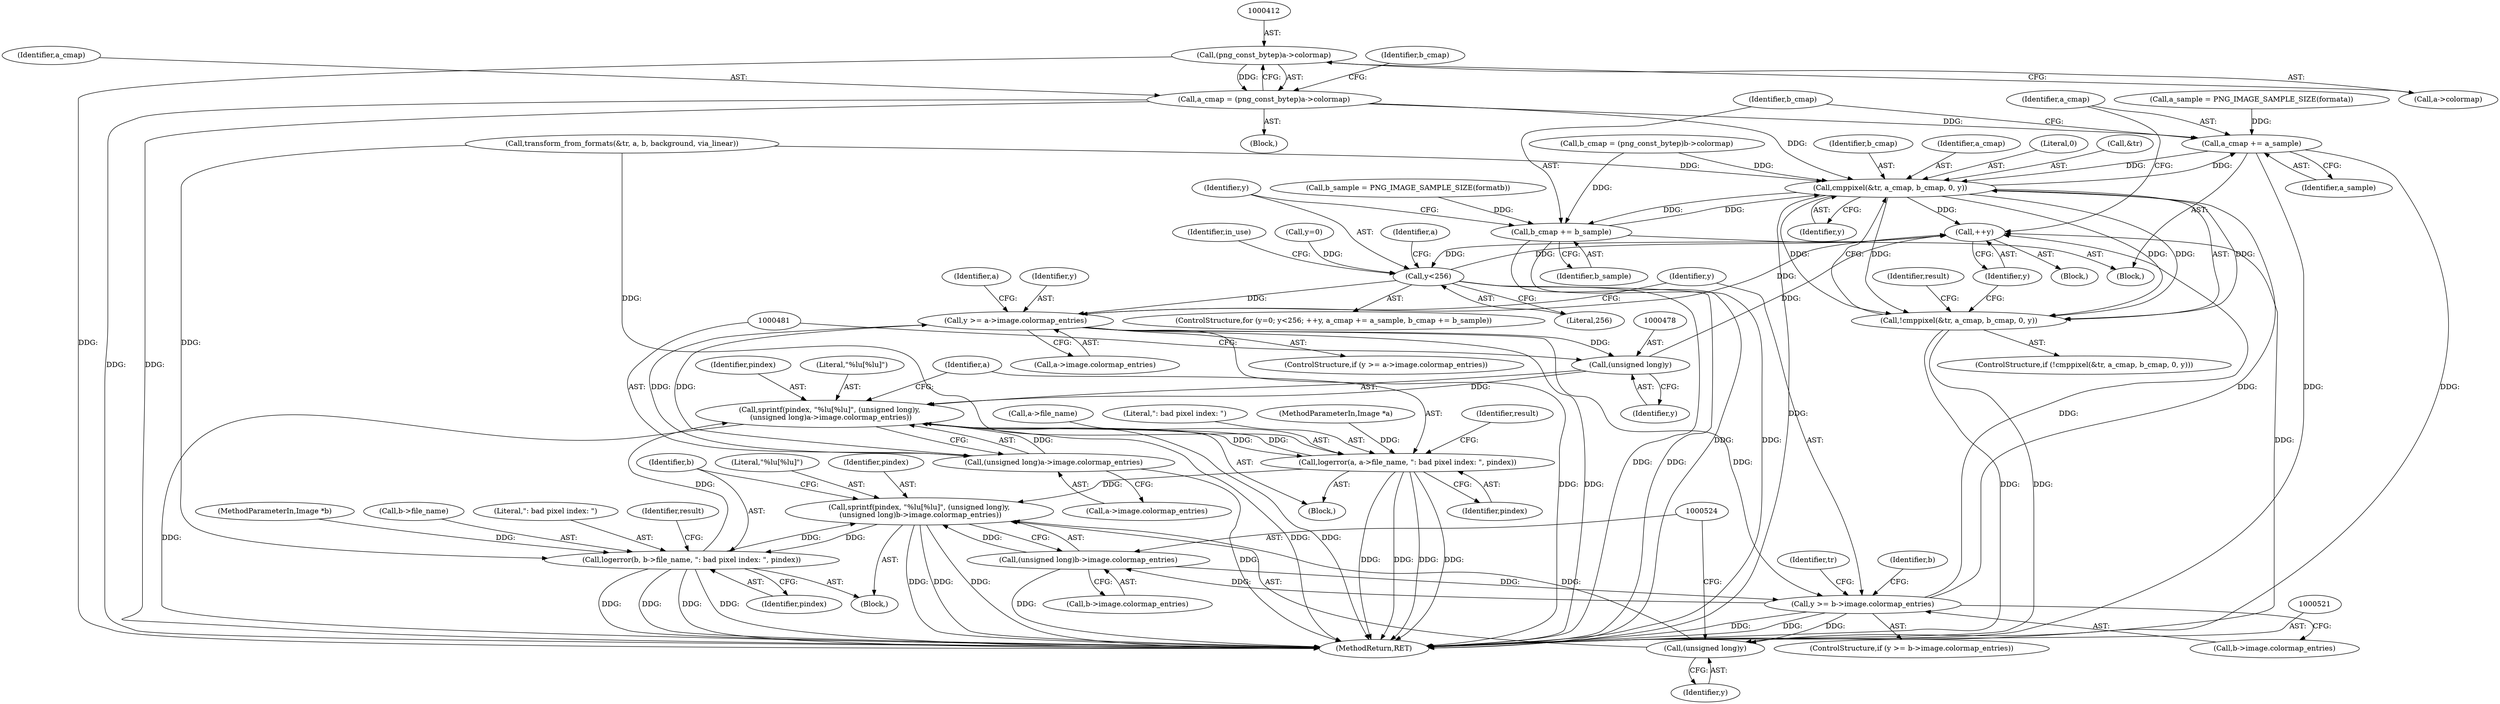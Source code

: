 digraph "0_Android_9d4853418ab2f754c2b63e091c29c5529b8b86ca_27@pointer" {
"1000411" [label="(Call,(png_const_bytep)a->colormap)"];
"1000409" [label="(Call,a_cmap = (png_const_bytep)a->colormap)"];
"1000444" [label="(Call,a_cmap += a_sample)"];
"1000543" [label="(Call,cmppixel(&tr, a_cmap, b_cmap, 0, y))"];
"1000441" [label="(Call,++y)"];
"1000437" [label="(Call,y<256)"];
"1000456" [label="(Call,y >= a->image.colormap_entries)"];
"1000477" [label="(Call,(unsigned long)y)"];
"1000474" [label="(Call,sprintf(pindex, \"%lu[%lu]\", (unsigned long)y,\n (unsigned long)a->image.colormap_entries))"];
"1000487" [label="(Call,logerror(a, a->file_name, \": bad pixel index: \", pindex))"];
"1000517" [label="(Call,sprintf(pindex, \"%lu[%lu]\", (unsigned long)y,\n (unsigned long)b->image.colormap_entries))"];
"1000530" [label="(Call,logerror(b, b->file_name, \": bad pixel index: \", pindex))"];
"1000480" [label="(Call,(unsigned long)a->image.colormap_entries)"];
"1000499" [label="(Call,y >= b->image.colormap_entries)"];
"1000520" [label="(Call,(unsigned long)y)"];
"1000523" [label="(Call,(unsigned long)b->image.colormap_entries)"];
"1000447" [label="(Call,b_cmap += b_sample)"];
"1000542" [label="(Call,!cmppixel(&tr, a_cmap, b_cmap, 0, y))"];
"1000541" [label="(ControlStructure,if (!cmppixel(&tr, a_cmap, b_cmap, 0, y)))"];
"1000517" [label="(Call,sprintf(pindex, \"%lu[%lu]\", (unsigned long)y,\n (unsigned long)b->image.colormap_entries))"];
"1000522" [label="(Identifier,y)"];
"1000442" [label="(Identifier,y)"];
"1000523" [label="(Call,(unsigned long)b->image.colormap_entries)"];
"1000551" [label="(Identifier,result)"];
"1000433" [label="(ControlStructure,for (y=0; y<256; ++y, a_cmap += a_sample, b_cmap += b_sample))"];
"1000445" [label="(Identifier,a_cmap)"];
"1000488" [label="(Identifier,a)"];
"1000411" [label="(Call,(png_const_bytep)a->colormap)"];
"1000475" [label="(Identifier,pindex)"];
"1000468" [label="(Identifier,a)"];
"1000141" [label="(MethodParameterIn,Image *b)"];
"1000492" [label="(Literal,\": bad pixel index: \")"];
"1000532" [label="(Call,b->file_name)"];
"1000456" [label="(Call,y >= a->image.colormap_entries)"];
"1000440" [label="(Block,)"];
"1000482" [label="(Call,a->image.colormap_entries)"];
"1000531" [label="(Identifier,b)"];
"1000443" [label="(Block,)"];
"1000439" [label="(Literal,256)"];
"1000413" [label="(Call,a->colormap)"];
"1000476" [label="(Literal,\"%lu[%lu]\")"];
"1000140" [label="(MethodParameterIn,Image *a)"];
"1000480" [label="(Call,(unsigned long)a->image.colormap_entries)"];
"1000447" [label="(Call,b_cmap += b_sample)"];
"1000434" [label="(Call,y=0)"];
"1000474" [label="(Call,sprintf(pindex, \"%lu[%lu]\", (unsigned long)y,\n (unsigned long)a->image.colormap_entries))"];
"1000410" [label="(Identifier,a_cmap)"];
"1000457" [label="(Identifier,y)"];
"1000247" [label="(Call,transform_from_formats(&tr, a, b, background, via_linear))"];
"1000544" [label="(Call,&tr)"];
"1000206" [label="(Call,a_sample = PNG_IMAGE_SAMPLE_SIZE(formata))"];
"1000446" [label="(Identifier,a_sample)"];
"1000549" [label="(Identifier,y)"];
"1000520" [label="(Call,(unsigned long)y)"];
"1000444" [label="(Call,a_cmap += a_sample)"];
"1000418" [label="(Identifier,b_cmap)"];
"1000487" [label="(Call,logerror(a, a->file_name, \": bad pixel index: \", pindex))"];
"1000417" [label="(Call,b_cmap = (png_const_bytep)b->colormap)"];
"1000438" [label="(Identifier,y)"];
"1000498" [label="(ControlStructure,if (y >= b->image.colormap_entries))"];
"1001128" [label="(MethodReturn,RET)"];
"1000543" [label="(Call,cmppixel(&tr, a_cmap, b_cmap, 0, y))"];
"1000530" [label="(Call,logerror(b, b->file_name, \": bad pixel index: \", pindex))"];
"1000511" [label="(Identifier,b)"];
"1000525" [label="(Call,b->image.colormap_entries)"];
"1000547" [label="(Identifier,b_cmap)"];
"1000500" [label="(Identifier,y)"];
"1000407" [label="(Block,)"];
"1000479" [label="(Identifier,y)"];
"1000455" [label="(ControlStructure,if (y >= a->image.colormap_entries))"];
"1000495" [label="(Identifier,result)"];
"1000477" [label="(Call,(unsigned long)y)"];
"1000519" [label="(Literal,\"%lu[%lu]\")"];
"1000545" [label="(Identifier,tr)"];
"1000556" [label="(Identifier,a)"];
"1000449" [label="(Identifier,b_sample)"];
"1000518" [label="(Identifier,pindex)"];
"1000211" [label="(Call,b_sample = PNG_IMAGE_SAMPLE_SIZE(formatb))"];
"1000535" [label="(Literal,\": bad pixel index: \")"];
"1000542" [label="(Call,!cmppixel(&tr, a_cmap, b_cmap, 0, y))"];
"1000499" [label="(Call,y >= b->image.colormap_entries)"];
"1000515" [label="(Block,)"];
"1000437" [label="(Call,y<256)"];
"1000458" [label="(Call,a->image.colormap_entries)"];
"1000472" [label="(Block,)"];
"1000452" [label="(Identifier,in_use)"];
"1000493" [label="(Identifier,pindex)"];
"1000538" [label="(Identifier,result)"];
"1000501" [label="(Call,b->image.colormap_entries)"];
"1000409" [label="(Call,a_cmap = (png_const_bytep)a->colormap)"];
"1000546" [label="(Identifier,a_cmap)"];
"1000536" [label="(Identifier,pindex)"];
"1000489" [label="(Call,a->file_name)"];
"1000548" [label="(Literal,0)"];
"1000441" [label="(Call,++y)"];
"1000448" [label="(Identifier,b_cmap)"];
"1000411" -> "1000409"  [label="AST: "];
"1000411" -> "1000413"  [label="CFG: "];
"1000412" -> "1000411"  [label="AST: "];
"1000413" -> "1000411"  [label="AST: "];
"1000409" -> "1000411"  [label="CFG: "];
"1000411" -> "1001128"  [label="DDG: "];
"1000411" -> "1000409"  [label="DDG: "];
"1000409" -> "1000407"  [label="AST: "];
"1000410" -> "1000409"  [label="AST: "];
"1000418" -> "1000409"  [label="CFG: "];
"1000409" -> "1001128"  [label="DDG: "];
"1000409" -> "1001128"  [label="DDG: "];
"1000409" -> "1000444"  [label="DDG: "];
"1000409" -> "1000543"  [label="DDG: "];
"1000444" -> "1000443"  [label="AST: "];
"1000444" -> "1000446"  [label="CFG: "];
"1000445" -> "1000444"  [label="AST: "];
"1000446" -> "1000444"  [label="AST: "];
"1000448" -> "1000444"  [label="CFG: "];
"1000444" -> "1001128"  [label="DDG: "];
"1000444" -> "1001128"  [label="DDG: "];
"1000206" -> "1000444"  [label="DDG: "];
"1000543" -> "1000444"  [label="DDG: "];
"1000444" -> "1000543"  [label="DDG: "];
"1000543" -> "1000542"  [label="AST: "];
"1000543" -> "1000549"  [label="CFG: "];
"1000544" -> "1000543"  [label="AST: "];
"1000546" -> "1000543"  [label="AST: "];
"1000547" -> "1000543"  [label="AST: "];
"1000548" -> "1000543"  [label="AST: "];
"1000549" -> "1000543"  [label="AST: "];
"1000542" -> "1000543"  [label="CFG: "];
"1000543" -> "1001128"  [label="DDG: "];
"1000543" -> "1000441"  [label="DDG: "];
"1000543" -> "1000447"  [label="DDG: "];
"1000543" -> "1000542"  [label="DDG: "];
"1000543" -> "1000542"  [label="DDG: "];
"1000543" -> "1000542"  [label="DDG: "];
"1000543" -> "1000542"  [label="DDG: "];
"1000543" -> "1000542"  [label="DDG: "];
"1000247" -> "1000543"  [label="DDG: "];
"1000417" -> "1000543"  [label="DDG: "];
"1000447" -> "1000543"  [label="DDG: "];
"1000499" -> "1000543"  [label="DDG: "];
"1000441" -> "1000440"  [label="AST: "];
"1000441" -> "1000442"  [label="CFG: "];
"1000442" -> "1000441"  [label="AST: "];
"1000445" -> "1000441"  [label="CFG: "];
"1000441" -> "1000437"  [label="DDG: "];
"1000456" -> "1000441"  [label="DDG: "];
"1000520" -> "1000441"  [label="DDG: "];
"1000437" -> "1000441"  [label="DDG: "];
"1000477" -> "1000441"  [label="DDG: "];
"1000499" -> "1000441"  [label="DDG: "];
"1000437" -> "1000433"  [label="AST: "];
"1000437" -> "1000439"  [label="CFG: "];
"1000438" -> "1000437"  [label="AST: "];
"1000439" -> "1000437"  [label="AST: "];
"1000452" -> "1000437"  [label="CFG: "];
"1000556" -> "1000437"  [label="CFG: "];
"1000437" -> "1001128"  [label="DDG: "];
"1000437" -> "1001128"  [label="DDG: "];
"1000434" -> "1000437"  [label="DDG: "];
"1000437" -> "1000456"  [label="DDG: "];
"1000456" -> "1000455"  [label="AST: "];
"1000456" -> "1000458"  [label="CFG: "];
"1000457" -> "1000456"  [label="AST: "];
"1000458" -> "1000456"  [label="AST: "];
"1000468" -> "1000456"  [label="CFG: "];
"1000500" -> "1000456"  [label="CFG: "];
"1000456" -> "1001128"  [label="DDG: "];
"1000456" -> "1001128"  [label="DDG: "];
"1000480" -> "1000456"  [label="DDG: "];
"1000456" -> "1000477"  [label="DDG: "];
"1000456" -> "1000480"  [label="DDG: "];
"1000456" -> "1000499"  [label="DDG: "];
"1000477" -> "1000474"  [label="AST: "];
"1000477" -> "1000479"  [label="CFG: "];
"1000478" -> "1000477"  [label="AST: "];
"1000479" -> "1000477"  [label="AST: "];
"1000481" -> "1000477"  [label="CFG: "];
"1000477" -> "1000474"  [label="DDG: "];
"1000474" -> "1000472"  [label="AST: "];
"1000474" -> "1000480"  [label="CFG: "];
"1000475" -> "1000474"  [label="AST: "];
"1000476" -> "1000474"  [label="AST: "];
"1000480" -> "1000474"  [label="AST: "];
"1000488" -> "1000474"  [label="CFG: "];
"1000474" -> "1001128"  [label="DDG: "];
"1000474" -> "1001128"  [label="DDG: "];
"1000474" -> "1001128"  [label="DDG: "];
"1000487" -> "1000474"  [label="DDG: "];
"1000530" -> "1000474"  [label="DDG: "];
"1000480" -> "1000474"  [label="DDG: "];
"1000474" -> "1000487"  [label="DDG: "];
"1000487" -> "1000472"  [label="AST: "];
"1000487" -> "1000493"  [label="CFG: "];
"1000488" -> "1000487"  [label="AST: "];
"1000489" -> "1000487"  [label="AST: "];
"1000492" -> "1000487"  [label="AST: "];
"1000493" -> "1000487"  [label="AST: "];
"1000495" -> "1000487"  [label="CFG: "];
"1000487" -> "1001128"  [label="DDG: "];
"1000487" -> "1001128"  [label="DDG: "];
"1000487" -> "1001128"  [label="DDG: "];
"1000487" -> "1001128"  [label="DDG: "];
"1000247" -> "1000487"  [label="DDG: "];
"1000140" -> "1000487"  [label="DDG: "];
"1000487" -> "1000517"  [label="DDG: "];
"1000517" -> "1000515"  [label="AST: "];
"1000517" -> "1000523"  [label="CFG: "];
"1000518" -> "1000517"  [label="AST: "];
"1000519" -> "1000517"  [label="AST: "];
"1000520" -> "1000517"  [label="AST: "];
"1000523" -> "1000517"  [label="AST: "];
"1000531" -> "1000517"  [label="CFG: "];
"1000517" -> "1001128"  [label="DDG: "];
"1000517" -> "1001128"  [label="DDG: "];
"1000517" -> "1001128"  [label="DDG: "];
"1000530" -> "1000517"  [label="DDG: "];
"1000520" -> "1000517"  [label="DDG: "];
"1000523" -> "1000517"  [label="DDG: "];
"1000517" -> "1000530"  [label="DDG: "];
"1000530" -> "1000515"  [label="AST: "];
"1000530" -> "1000536"  [label="CFG: "];
"1000531" -> "1000530"  [label="AST: "];
"1000532" -> "1000530"  [label="AST: "];
"1000535" -> "1000530"  [label="AST: "];
"1000536" -> "1000530"  [label="AST: "];
"1000538" -> "1000530"  [label="CFG: "];
"1000530" -> "1001128"  [label="DDG: "];
"1000530" -> "1001128"  [label="DDG: "];
"1000530" -> "1001128"  [label="DDG: "];
"1000530" -> "1001128"  [label="DDG: "];
"1000247" -> "1000530"  [label="DDG: "];
"1000141" -> "1000530"  [label="DDG: "];
"1000480" -> "1000482"  [label="CFG: "];
"1000481" -> "1000480"  [label="AST: "];
"1000482" -> "1000480"  [label="AST: "];
"1000480" -> "1001128"  [label="DDG: "];
"1000499" -> "1000498"  [label="AST: "];
"1000499" -> "1000501"  [label="CFG: "];
"1000500" -> "1000499"  [label="AST: "];
"1000501" -> "1000499"  [label="AST: "];
"1000511" -> "1000499"  [label="CFG: "];
"1000545" -> "1000499"  [label="CFG: "];
"1000499" -> "1001128"  [label="DDG: "];
"1000499" -> "1001128"  [label="DDG: "];
"1000523" -> "1000499"  [label="DDG: "];
"1000499" -> "1000520"  [label="DDG: "];
"1000499" -> "1000523"  [label="DDG: "];
"1000520" -> "1000522"  [label="CFG: "];
"1000521" -> "1000520"  [label="AST: "];
"1000522" -> "1000520"  [label="AST: "];
"1000524" -> "1000520"  [label="CFG: "];
"1000523" -> "1000525"  [label="CFG: "];
"1000524" -> "1000523"  [label="AST: "];
"1000525" -> "1000523"  [label="AST: "];
"1000523" -> "1001128"  [label="DDG: "];
"1000447" -> "1000443"  [label="AST: "];
"1000447" -> "1000449"  [label="CFG: "];
"1000448" -> "1000447"  [label="AST: "];
"1000449" -> "1000447"  [label="AST: "];
"1000438" -> "1000447"  [label="CFG: "];
"1000447" -> "1001128"  [label="DDG: "];
"1000447" -> "1001128"  [label="DDG: "];
"1000211" -> "1000447"  [label="DDG: "];
"1000417" -> "1000447"  [label="DDG: "];
"1000542" -> "1000541"  [label="AST: "];
"1000551" -> "1000542"  [label="CFG: "];
"1000442" -> "1000542"  [label="CFG: "];
"1000542" -> "1001128"  [label="DDG: "];
"1000542" -> "1001128"  [label="DDG: "];
}

